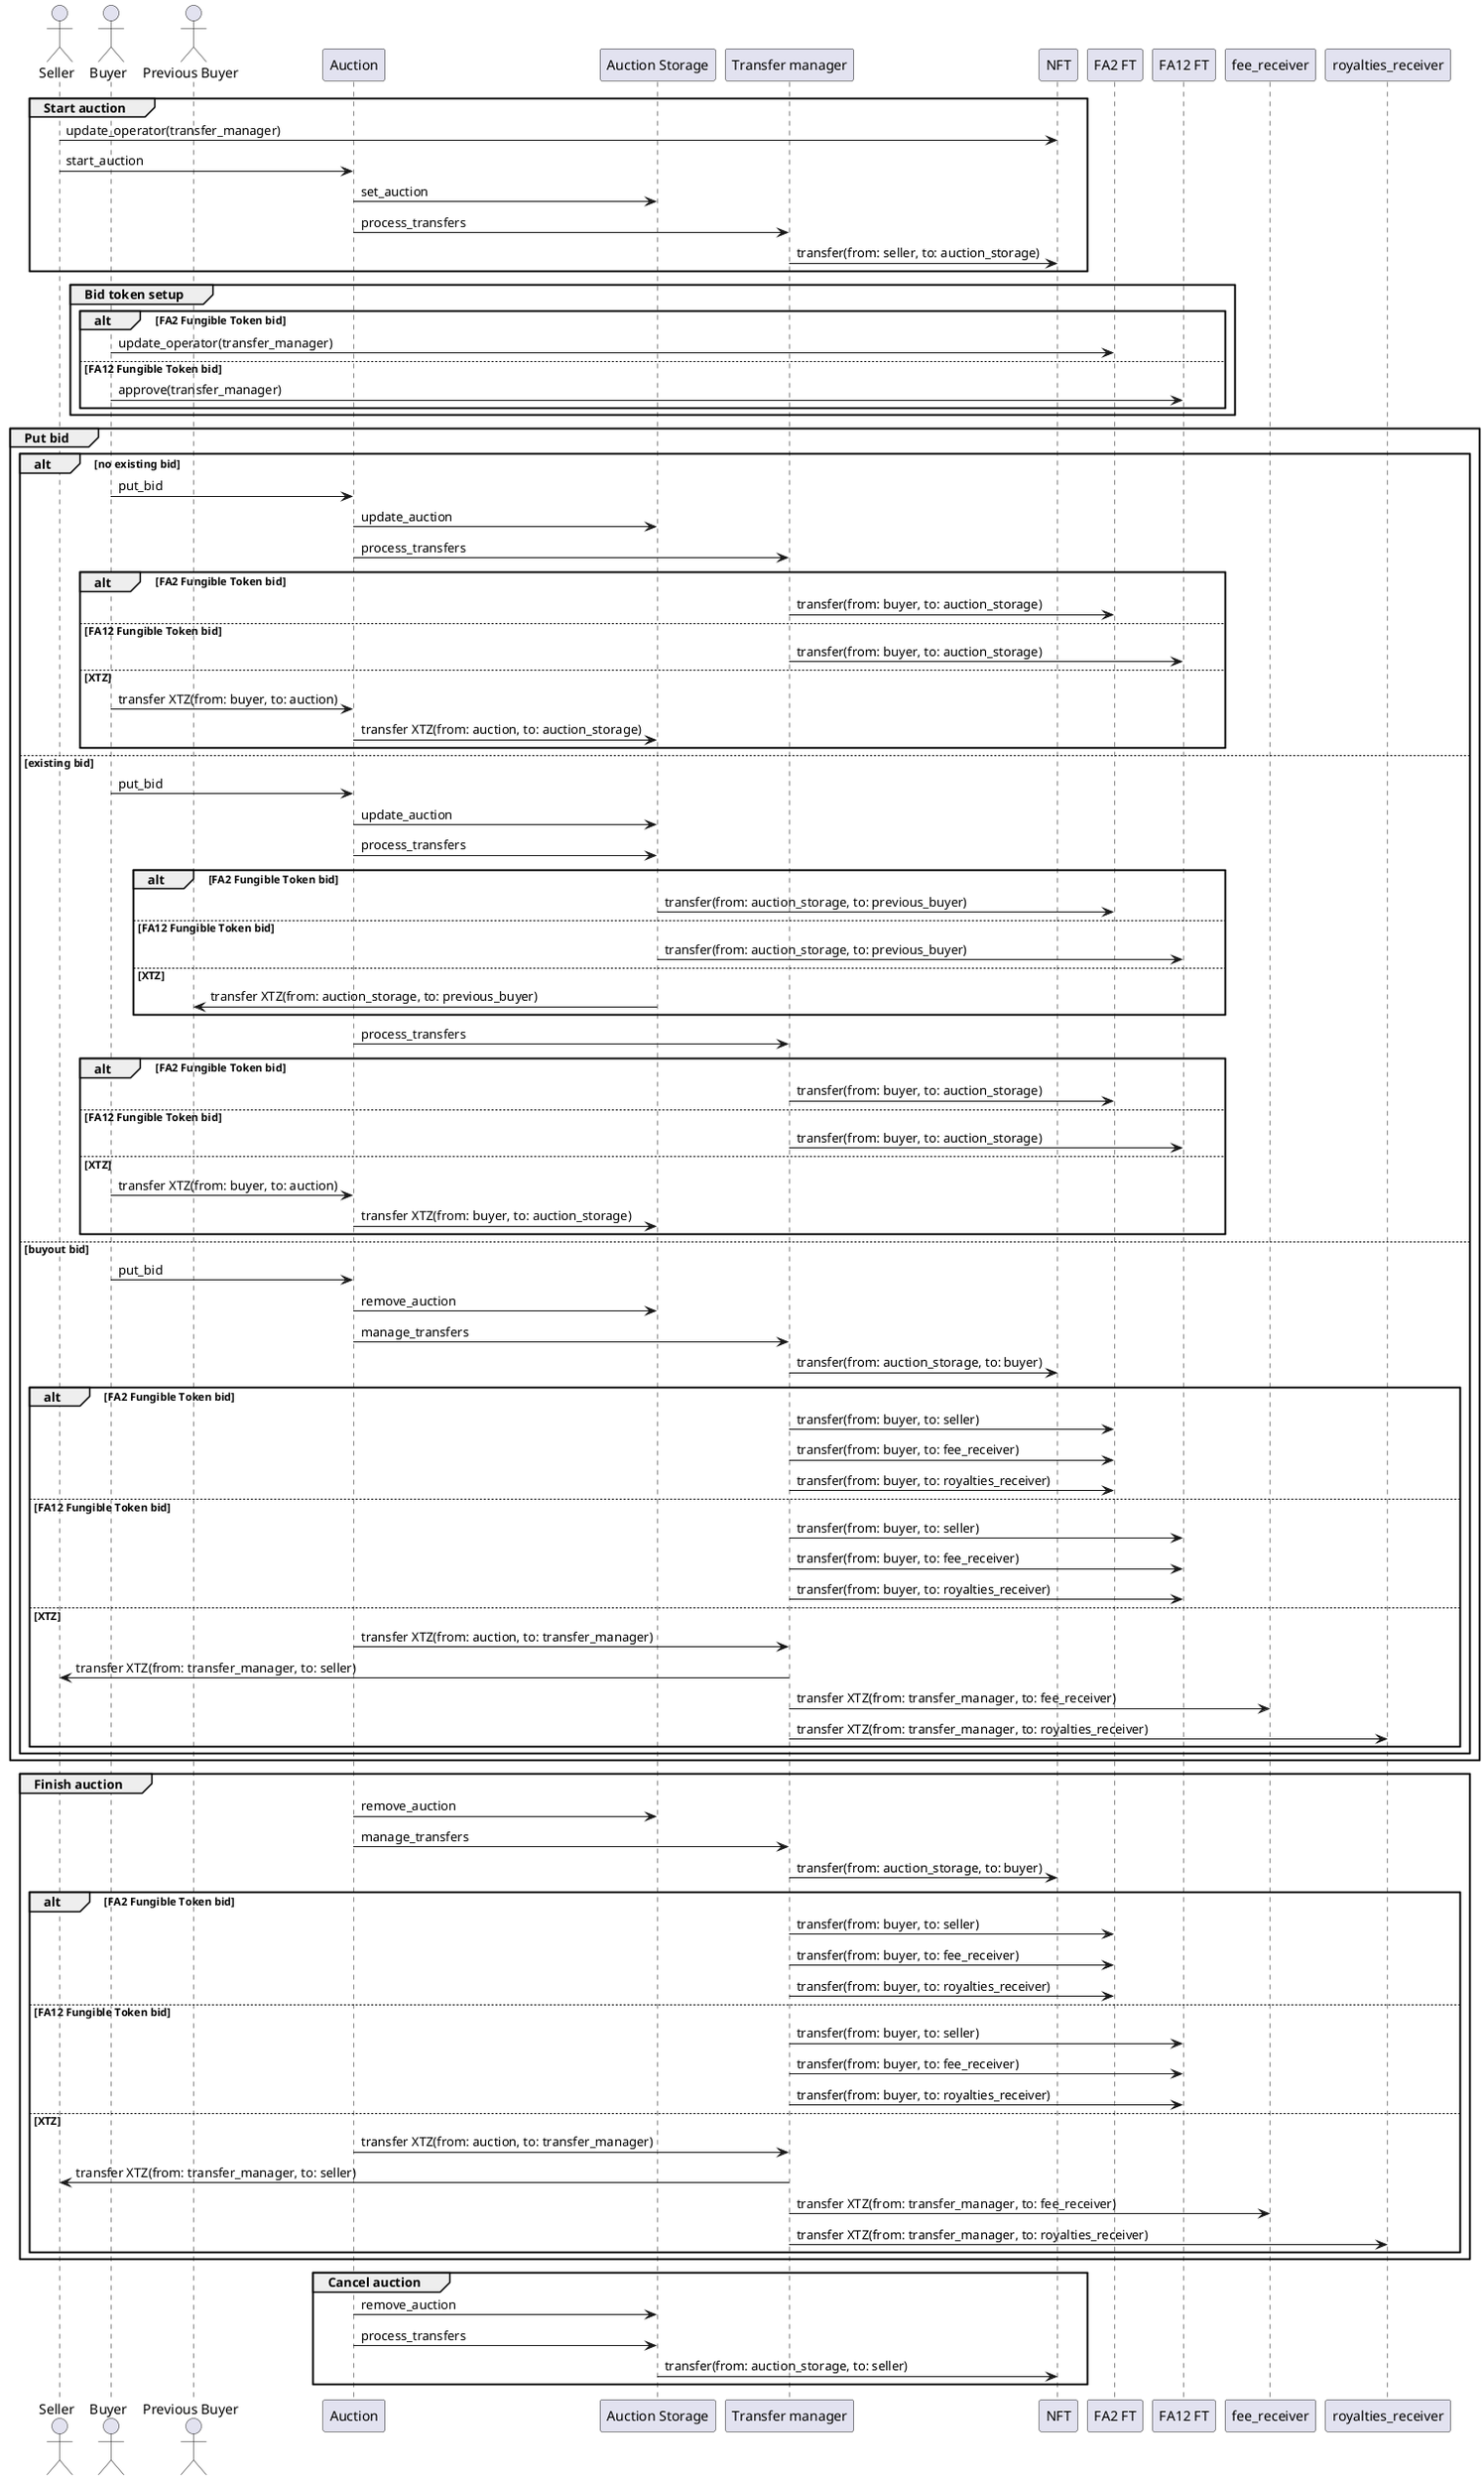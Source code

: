 @startuml
actor Seller as seller
actor Buyer as buyer
actor "Previous Buyer" as previous_buyer

participant "Auction" as auction
participant "Auction Storage" as auction_storage
participant "Transfer manager" as transfer_manager
participant "NFT" as nft
participant "FA2 FT" as fa2_ft
participant "FA12 FT" as fa12_ft

group Start auction
seller -> nft: update_operator(transfer_manager)
seller -> auction: start_auction
auction -> auction_storage: set_auction
auction -> transfer_manager: process_transfers
transfer_manager -> nft: transfer(from: seller, to: auction_storage)
end

group Bid token setup
    alt FA2 Fungible Token bid
        buyer -> fa2_ft: update_operator(transfer_manager)
    else FA12 Fungible Token bid
        buyer -> fa12_ft: approve(transfer_manager)
    end
end

group Put bid
    alt no existing bid
        buyer -> auction: put_bid
        auction -> auction_storage: update_auction
        auction -> transfer_manager: process_transfers
        alt FA2 Fungible Token bid
            transfer_manager -> fa2_ft: transfer(from: buyer, to: auction_storage)
        else FA12 Fungible Token bid
            transfer_manager -> fa12_ft: transfer(from: buyer, to: auction_storage)
        else XTZ
            buyer -> auction: transfer XTZ(from: buyer, to: auction)
            auction -> auction_storage: transfer XTZ(from: auction, to: auction_storage)
        end
    else existing bid
        buyer -> auction: put_bid
        auction -> auction_storage: update_auction
        auction -> auction_storage: process_transfers
        alt FA2 Fungible Token bid
            auction_storage -> fa2_ft: transfer(from: auction_storage, to: previous_buyer)
        else FA12 Fungible Token bid
            auction_storage -> fa12_ft: transfer(from: auction_storage, to: previous_buyer)
        else XTZ
            auction_storage -> previous_buyer: transfer XTZ(from: auction_storage, to: previous_buyer)
        end
        auction -> transfer_manager: process_transfers
        alt FA2 Fungible Token bid
            transfer_manager -> fa2_ft: transfer(from: buyer, to: auction_storage)
        else FA12 Fungible Token bid
            transfer_manager -> fa12_ft: transfer(from: buyer, to: auction_storage)
        else XTZ
            buyer -> auction: transfer XTZ(from: buyer, to: auction)
            auction -> auction_storage: transfer XTZ(from: buyer, to: auction_storage)
        end
    else buyout bid
        buyer -> auction: put_bid
        auction -> auction_storage: remove_auction
        auction -> transfer_manager: manage_transfers
        transfer_manager -> nft: transfer(from: auction_storage, to: buyer)
        alt FA2 Fungible Token bid
            transfer_manager -> fa2_ft: transfer(from: buyer, to: seller)
            transfer_manager -> fa2_ft: transfer(from: buyer, to: fee_receiver)
            transfer_manager -> fa2_ft: transfer(from: buyer, to: royalties_receiver)
        else FA12 Fungible Token bid
            transfer_manager -> fa12_ft: transfer(from: buyer, to: seller)
            transfer_manager -> fa12_ft: transfer(from: buyer, to: fee_receiver)
            transfer_manager -> fa12_ft: transfer(from: buyer, to: royalties_receiver)
        else XTZ
            auction -> transfer_manager: transfer XTZ(from: auction, to: transfer_manager)
            transfer_manager -> seller: transfer XTZ(from: transfer_manager, to: seller)
            transfer_manager -> fee_receiver: transfer XTZ(from: transfer_manager, to: fee_receiver)
            transfer_manager -> royalties_receiver: transfer XTZ(from: transfer_manager, to: royalties_receiver)
        end
    end
end

group Finish auction
    auction -> auction_storage: remove_auction
    auction -> transfer_manager: manage_transfers
    transfer_manager -> nft: transfer(from: auction_storage, to: buyer)
    alt FA2 Fungible Token bid
        transfer_manager -> fa2_ft: transfer(from: buyer, to: seller)
        transfer_manager -> fa2_ft: transfer(from: buyer, to: fee_receiver)
        transfer_manager -> fa2_ft: transfer(from: buyer, to: royalties_receiver)
    else FA12 Fungible Token bid
        transfer_manager -> fa12_ft: transfer(from: buyer, to: seller)
        transfer_manager -> fa12_ft: transfer(from: buyer, to: fee_receiver)
        transfer_manager -> fa12_ft: transfer(from: buyer, to: royalties_receiver)
    else XTZ
        auction -> transfer_manager: transfer XTZ(from: auction, to: transfer_manager)
        transfer_manager -> seller: transfer XTZ(from: transfer_manager, to: seller)
        transfer_manager -> fee_receiver: transfer XTZ(from: transfer_manager, to: fee_receiver)
        transfer_manager -> royalties_receiver: transfer XTZ(from: transfer_manager, to: royalties_receiver)
    end
end

group Cancel auction
    auction -> auction_storage: remove_auction
    auction -> auction_storage: process_transfers
    auction_storage -> nft: transfer(from: auction_storage, to: seller)
end
@enduml